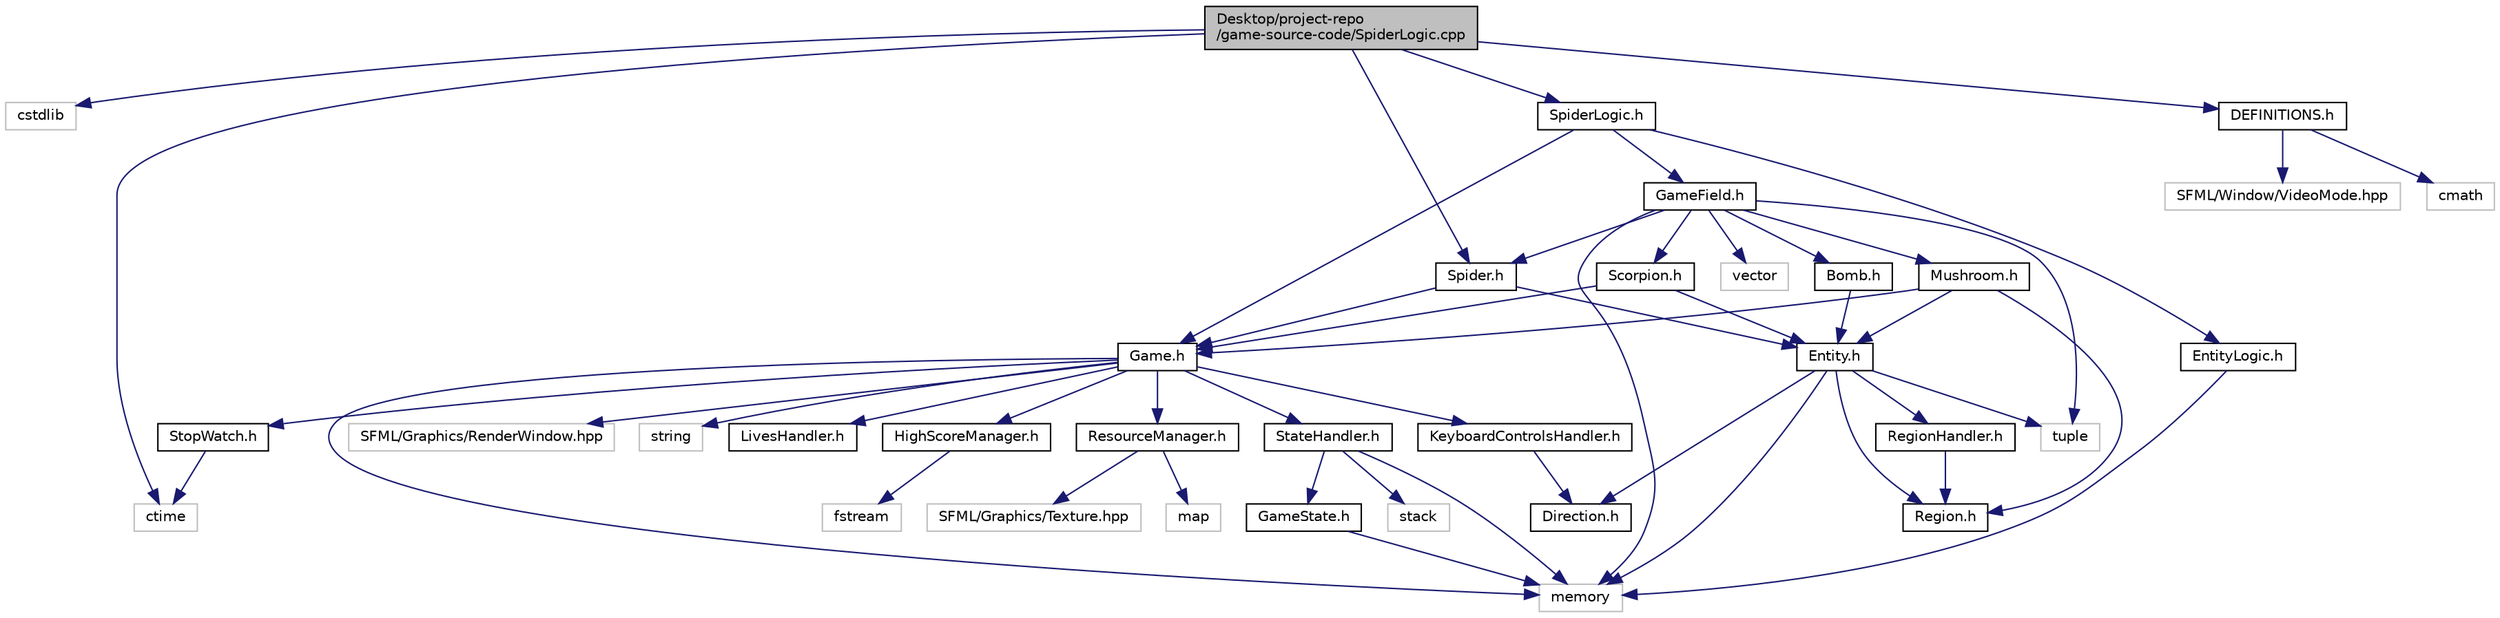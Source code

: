 digraph "Desktop/project-repo/game-source-code/SpiderLogic.cpp"
{
  edge [fontname="Helvetica",fontsize="10",labelfontname="Helvetica",labelfontsize="10"];
  node [fontname="Helvetica",fontsize="10",shape=record];
  Node0 [label="Desktop/project-repo\l/game-source-code/SpiderLogic.cpp",height=0.2,width=0.4,color="black", fillcolor="grey75", style="filled", fontcolor="black"];
  Node0 -> Node1 [color="midnightblue",fontsize="10",style="solid",fontname="Helvetica"];
  Node1 [label="cstdlib",height=0.2,width=0.4,color="grey75", fillcolor="white", style="filled"];
  Node0 -> Node2 [color="midnightblue",fontsize="10",style="solid",fontname="Helvetica"];
  Node2 [label="ctime",height=0.2,width=0.4,color="grey75", fillcolor="white", style="filled"];
  Node0 -> Node3 [color="midnightblue",fontsize="10",style="solid",fontname="Helvetica"];
  Node3 [label="DEFINITIONS.h",height=0.2,width=0.4,color="black", fillcolor="white", style="filled",URL="$_d_e_f_i_n_i_t_i_o_n_s_8h.html"];
  Node3 -> Node4 [color="midnightblue",fontsize="10",style="solid",fontname="Helvetica"];
  Node4 [label="SFML/Window/VideoMode.hpp",height=0.2,width=0.4,color="grey75", fillcolor="white", style="filled"];
  Node3 -> Node5 [color="midnightblue",fontsize="10",style="solid",fontname="Helvetica"];
  Node5 [label="cmath",height=0.2,width=0.4,color="grey75", fillcolor="white", style="filled"];
  Node0 -> Node6 [color="midnightblue",fontsize="10",style="solid",fontname="Helvetica"];
  Node6 [label="Spider.h",height=0.2,width=0.4,color="black", fillcolor="white", style="filled",URL="$_spider_8h.html",tooltip="Spider objects, inherits from Entity. Spiders bite mushrooms upon collision, causing a chance of deat..."];
  Node6 -> Node7 [color="midnightblue",fontsize="10",style="solid",fontname="Helvetica"];
  Node7 [label="Entity.h",height=0.2,width=0.4,color="black", fillcolor="white", style="filled",URL="$_entity_8h.html",tooltip="Parent class from which all Entity objects inherit. "];
  Node7 -> Node8 [color="midnightblue",fontsize="10",style="solid",fontname="Helvetica"];
  Node8 [label="memory",height=0.2,width=0.4,color="grey75", fillcolor="white", style="filled"];
  Node7 -> Node9 [color="midnightblue",fontsize="10",style="solid",fontname="Helvetica"];
  Node9 [label="tuple",height=0.2,width=0.4,color="grey75", fillcolor="white", style="filled"];
  Node7 -> Node10 [color="midnightblue",fontsize="10",style="solid",fontname="Helvetica"];
  Node10 [label="Direction.h",height=0.2,width=0.4,color="black", fillcolor="white", style="filled",URL="$_direction_8h.html",tooltip="Scoped Enumeration to define states of movement. "];
  Node7 -> Node11 [color="midnightblue",fontsize="10",style="solid",fontname="Helvetica"];
  Node11 [label="Region.h",height=0.2,width=0.4,color="black", fillcolor="white", style="filled",URL="$_region_8h.html"];
  Node7 -> Node12 [color="midnightblue",fontsize="10",style="solid",fontname="Helvetica"];
  Node12 [label="RegionHandler.h",height=0.2,width=0.4,color="black", fillcolor="white", style="filled",URL="$_region_handler_8h.html",tooltip="Takes in the center x and y position of an Entity object and determines which region and subregion th..."];
  Node12 -> Node11 [color="midnightblue",fontsize="10",style="solid",fontname="Helvetica"];
  Node6 -> Node13 [color="midnightblue",fontsize="10",style="solid",fontname="Helvetica"];
  Node13 [label="Game.h",height=0.2,width=0.4,color="black", fillcolor="white", style="filled",URL="$_game_8h.html",tooltip="Struct containing objects of the Data layer that must be globally accessable for a particular instanc..."];
  Node13 -> Node14 [color="midnightblue",fontsize="10",style="solid",fontname="Helvetica"];
  Node14 [label="SFML/Graphics/RenderWindow.hpp",height=0.2,width=0.4,color="grey75", fillcolor="white", style="filled"];
  Node13 -> Node8 [color="midnightblue",fontsize="10",style="solid",fontname="Helvetica"];
  Node13 -> Node15 [color="midnightblue",fontsize="10",style="solid",fontname="Helvetica"];
  Node15 [label="string",height=0.2,width=0.4,color="grey75", fillcolor="white", style="filled"];
  Node13 -> Node16 [color="midnightblue",fontsize="10",style="solid",fontname="Helvetica"];
  Node16 [label="HighScoreManager.h",height=0.2,width=0.4,color="black", fillcolor="white", style="filled",URL="$_high_score_manager_8h.html",tooltip="Empty class used as an exception for when the highscore file cannot be opened. "];
  Node16 -> Node17 [color="midnightblue",fontsize="10",style="solid",fontname="Helvetica"];
  Node17 [label="fstream",height=0.2,width=0.4,color="grey75", fillcolor="white", style="filled"];
  Node13 -> Node18 [color="midnightblue",fontsize="10",style="solid",fontname="Helvetica"];
  Node18 [label="KeyboardControlsHandler.h",height=0.2,width=0.4,color="black", fillcolor="white", style="filled",URL="$_keyboard_controls_handler_8h.html",tooltip="Stores the Direction of Turret object&#39;s movement and current shooting state (whether the user is atte..."];
  Node18 -> Node10 [color="midnightblue",fontsize="10",style="solid",fontname="Helvetica"];
  Node13 -> Node19 [color="midnightblue",fontsize="10",style="solid",fontname="Helvetica"];
  Node19 [label="LivesHandler.h",height=0.2,width=0.4,color="black", fillcolor="white", style="filled",URL="$_lives_handler_8h.html",tooltip="Manages the number of lives that the player has remaining. Part of Data layer, so that the number of ..."];
  Node13 -> Node20 [color="midnightblue",fontsize="10",style="solid",fontname="Helvetica"];
  Node20 [label="ResourceManager.h",height=0.2,width=0.4,color="black", fillcolor="white", style="filled",URL="$_resource_manager_8h.html",tooltip="Empty class used to throw an exception when a texture file is not found. "];
  Node20 -> Node21 [color="midnightblue",fontsize="10",style="solid",fontname="Helvetica"];
  Node21 [label="SFML/Graphics/Texture.hpp",height=0.2,width=0.4,color="grey75", fillcolor="white", style="filled"];
  Node20 -> Node22 [color="midnightblue",fontsize="10",style="solid",fontname="Helvetica"];
  Node22 [label="map",height=0.2,width=0.4,color="grey75", fillcolor="white", style="filled"];
  Node13 -> Node23 [color="midnightblue",fontsize="10",style="solid",fontname="Helvetica"];
  Node23 [label="StateHandler.h",height=0.2,width=0.4,color="black", fillcolor="white", style="filled",URL="$_state_handler_8h.html",tooltip="Handles different GameState instances, or states of the game. Has ability to track the addition..."];
  Node23 -> Node8 [color="midnightblue",fontsize="10",style="solid",fontname="Helvetica"];
  Node23 -> Node24 [color="midnightblue",fontsize="10",style="solid",fontname="Helvetica"];
  Node24 [label="stack",height=0.2,width=0.4,color="grey75", fillcolor="white", style="filled"];
  Node23 -> Node25 [color="midnightblue",fontsize="10",style="solid",fontname="Helvetica"];
  Node25 [label="GameState.h",height=0.2,width=0.4,color="black", fillcolor="white", style="filled",URL="$_game_state_8h.html",tooltip="Interface class for all Game Engine layer related operations. Polymorphic in nature. Describes the state that the game is in. Game loop given in Game::Run() calls the following functions from the active GameState, i.e. All GameState derived classes form different versions of the game loop. "];
  Node25 -> Node8 [color="midnightblue",fontsize="10",style="solid",fontname="Helvetica"];
  Node13 -> Node26 [color="midnightblue",fontsize="10",style="solid",fontname="Helvetica"];
  Node26 [label="StopWatch.h",height=0.2,width=0.4,color="black", fillcolor="white", style="filled",URL="$_stop_watch_8h.html",tooltip="Timer object. Provides alternative to sf::Clock object. "];
  Node26 -> Node2 [color="midnightblue",fontsize="10",style="solid",fontname="Helvetica"];
  Node0 -> Node27 [color="midnightblue",fontsize="10",style="solid",fontname="Helvetica"];
  Node27 [label="SpiderLogic.h",height=0.2,width=0.4,color="black", fillcolor="white", style="filled",URL="$_spider_logic_8h.html",tooltip="Responsible for all modifications to Spider objects. Derived from EntityLogic, polymorphic in nature..."];
  Node27 -> Node28 [color="midnightblue",fontsize="10",style="solid",fontname="Helvetica"];
  Node28 [label="EntityLogic.h",height=0.2,width=0.4,color="black", fillcolor="white", style="filled",URL="$_entity_logic_8h.html",tooltip="Interface class for all Logic-related operations. Polymorphic in nature, see EntityLogic derived clas..."];
  Node28 -> Node8 [color="midnightblue",fontsize="10",style="solid",fontname="Helvetica"];
  Node27 -> Node13 [color="midnightblue",fontsize="10",style="solid",fontname="Helvetica"];
  Node27 -> Node29 [color="midnightblue",fontsize="10",style="solid",fontname="Helvetica"];
  Node29 [label="GameField.h",height=0.2,width=0.4,color="black", fillcolor="white", style="filled",URL="$_game_field_8h.html",tooltip="Object which creates the data containers that contain all objects of the playing field that is neithe..."];
  Node29 -> Node8 [color="midnightblue",fontsize="10",style="solid",fontname="Helvetica"];
  Node29 -> Node9 [color="midnightblue",fontsize="10",style="solid",fontname="Helvetica"];
  Node29 -> Node30 [color="midnightblue",fontsize="10",style="solid",fontname="Helvetica"];
  Node30 [label="vector",height=0.2,width=0.4,color="grey75", fillcolor="white", style="filled"];
  Node29 -> Node31 [color="midnightblue",fontsize="10",style="solid",fontname="Helvetica"];
  Node31 [label="Bomb.h",height=0.2,width=0.4,color="black", fillcolor="white", style="filled",URL="$_bomb_8h.html",tooltip="Bomb objects, inherits from Entity. Bombs explode when shot by a bullet and destroy all non-Turret En..."];
  Node31 -> Node7 [color="midnightblue",fontsize="10",style="solid",fontname="Helvetica"];
  Node29 -> Node32 [color="midnightblue",fontsize="10",style="solid",fontname="Helvetica"];
  Node32 [label="Mushroom.h",height=0.2,width=0.4,color="black", fillcolor="white", style="filled",URL="$_mushroom_8h.html",tooltip="Mushroom objects, inherits from Entity. Mushrooms have four lives, decreasing whenever a Bullet objec..."];
  Node32 -> Node7 [color="midnightblue",fontsize="10",style="solid",fontname="Helvetica"];
  Node32 -> Node13 [color="midnightblue",fontsize="10",style="solid",fontname="Helvetica"];
  Node32 -> Node11 [color="midnightblue",fontsize="10",style="solid",fontname="Helvetica"];
  Node29 -> Node33 [color="midnightblue",fontsize="10",style="solid",fontname="Helvetica"];
  Node33 [label="Scorpion.h",height=0.2,width=0.4,color="black", fillcolor="white", style="filled",URL="$_scorpion_8h.html",tooltip="Scorpion objects, inherits from Entity. Scorpions poison mushrooms upon collision, as defined in CollisionHandler. "];
  Node33 -> Node7 [color="midnightblue",fontsize="10",style="solid",fontname="Helvetica"];
  Node33 -> Node13 [color="midnightblue",fontsize="10",style="solid",fontname="Helvetica"];
  Node29 -> Node6 [color="midnightblue",fontsize="10",style="solid",fontname="Helvetica"];
}
